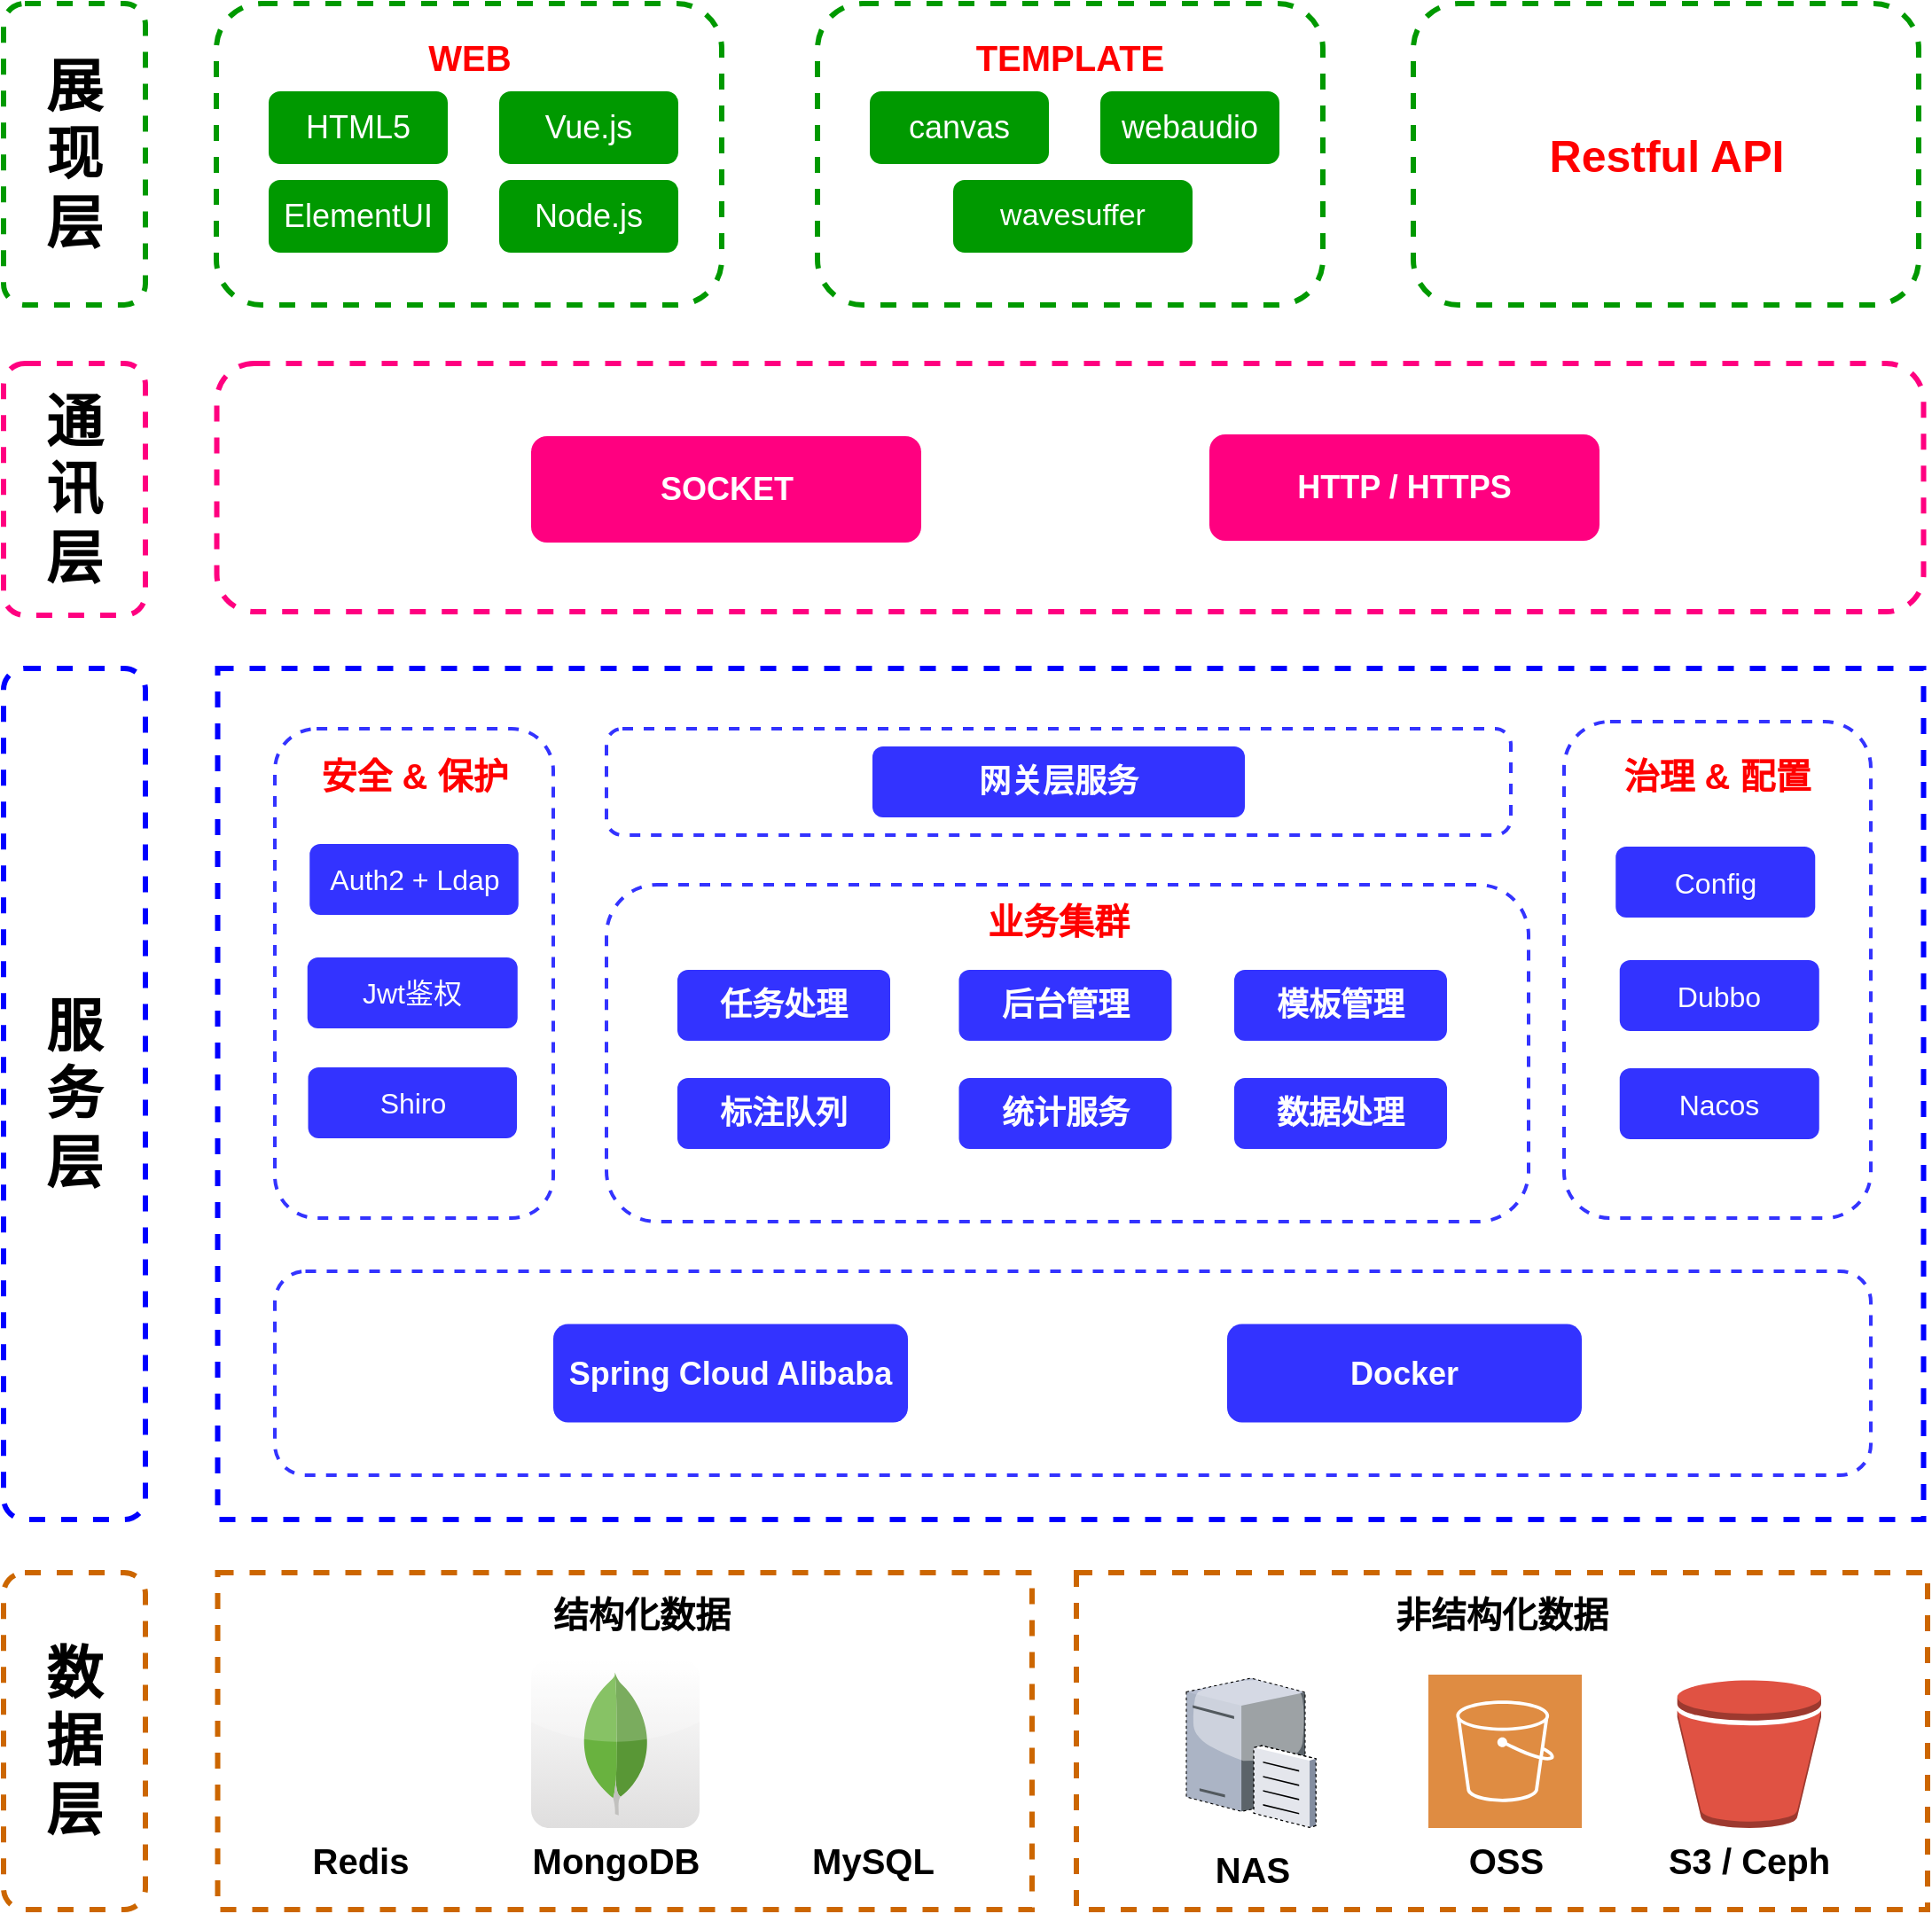 <mxfile version="14.8.4" type="github">
  <diagram id="VWFQYdNJJLXw5zWF9g6I" name="第 1 页">
    <mxGraphModel dx="2595" dy="1448" grid="1" gridSize="10" guides="1" tooltips="1" connect="1" arrows="1" fold="1" page="1" pageScale="1" pageWidth="1169" pageHeight="827" math="0" shadow="0">
      <root>
        <mxCell id="0" />
        <mxCell id="1" parent="0" />
        <mxCell id="H6i_uZdhK5NFNUQ_w81X-4" value="" style="rounded=0;whiteSpace=wrap;fontSize=32;spacing=2;html=1;glass=0;strokeWidth=3;dashed=1;strokeColor=#CC6600;shadow=0;sketch=0;" parent="1" vertex="1">
          <mxGeometry x="647" y="925" width="480" height="190" as="geometry" />
        </mxCell>
        <mxCell id="Kit9_HDKUx18gntkOTAz-4" value="展&lt;br&gt;现&lt;br&gt;层" style="rounded=1;whiteSpace=wrap;html=1;shadow=0;glass=0;dashed=1;labelBackgroundColor=#FFFFFF;sketch=0;strokeWidth=3;fontSize=32;fillColor=none;strokeColor=#009900;fontStyle=1" parent="1" vertex="1">
          <mxGeometry x="42" y="40" width="80" height="170" as="geometry" />
        </mxCell>
        <mxCell id="PtlmvL8tsxnb0MDoWB0_-4" value="" style="rounded=1;whiteSpace=wrap;html=1;fontSize=15;dashed=1;strokeWidth=3;fillColor=none;strokeColor=#009900;" parent="1" vertex="1">
          <mxGeometry x="162" y="40" width="285" height="170" as="geometry" />
        </mxCell>
        <mxCell id="PtlmvL8tsxnb0MDoWB0_-2" value="WEB" style="text;html=1;strokeColor=none;fillColor=none;align=center;verticalAlign=middle;whiteSpace=wrap;rounded=0;fontSize=20;fontStyle=1;fontColor=#FF0000;" parent="1" vertex="1">
          <mxGeometry x="269.5" y="60" width="70" height="20" as="geometry" />
        </mxCell>
        <mxCell id="PtlmvL8tsxnb0MDoWB0_-3" value="HTML5" style="rounded=1;whiteSpace=wrap;html=1;fontSize=18;fillColor=#009900;fontColor=#FFFFFF;strokeColor=#009900;" parent="1" vertex="1">
          <mxGeometry x="192" y="90" width="100" height="40" as="geometry" />
        </mxCell>
        <mxCell id="PtlmvL8tsxnb0MDoWB0_-5" value="Vue.js" style="rounded=1;whiteSpace=wrap;html=1;fontSize=18;fillColor=#009900;fontColor=#FFFFFF;strokeColor=#009900;" parent="1" vertex="1">
          <mxGeometry x="322" y="90" width="100" height="40" as="geometry" />
        </mxCell>
        <mxCell id="PtlmvL8tsxnb0MDoWB0_-6" value="ElementUI" style="rounded=1;whiteSpace=wrap;html=1;fontSize=18;fillColor=#009900;fontColor=#FFFFFF;strokeColor=#009900;" parent="1" vertex="1">
          <mxGeometry x="192" y="140" width="100" height="40" as="geometry" />
        </mxCell>
        <mxCell id="PtlmvL8tsxnb0MDoWB0_-7" value="&lt;span&gt;Node.js&lt;/span&gt;" style="rounded=1;whiteSpace=wrap;html=1;fontSize=18;fillColor=#009900;fontColor=#FFFFFF;strokeColor=#009900;" parent="1" vertex="1">
          <mxGeometry x="322" y="140" width="100" height="40" as="geometry" />
        </mxCell>
        <mxCell id="PtlmvL8tsxnb0MDoWB0_-8" value="" style="rounded=1;whiteSpace=wrap;html=1;fontSize=15;strokeColor=#009900;strokeWidth=3;dashed=1;" parent="1" vertex="1">
          <mxGeometry x="501" y="40" width="285" height="170" as="geometry" />
        </mxCell>
        <mxCell id="PtlmvL8tsxnb0MDoWB0_-9" value="TEMPLATE" style="text;html=1;strokeColor=none;fillColor=none;align=center;verticalAlign=middle;whiteSpace=wrap;rounded=0;fontSize=20;fontStyle=1;fontColor=#FF0000;" parent="1" vertex="1">
          <mxGeometry x="578" y="60" width="131" height="20" as="geometry" />
        </mxCell>
        <mxCell id="PtlmvL8tsxnb0MDoWB0_-10" value="canvas" style="rounded=1;whiteSpace=wrap;html=1;fontSize=18;fillColor=#009900;fontColor=#FFFFFF;strokeColor=#009900;" parent="1" vertex="1">
          <mxGeometry x="531" y="90" width="100" height="40" as="geometry" />
        </mxCell>
        <mxCell id="PtlmvL8tsxnb0MDoWB0_-11" value="webaudio" style="rounded=1;whiteSpace=wrap;html=1;fontSize=18;fillColor=#009900;fontColor=#FFFFFF;strokeColor=#009900;" parent="1" vertex="1">
          <mxGeometry x="661" y="90" width="100" height="40" as="geometry" />
        </mxCell>
        <mxCell id="PtlmvL8tsxnb0MDoWB0_-12" value="wavesuffer" style="rounded=1;whiteSpace=wrap;html=1;fontSize=17;fillColor=#009900;fontColor=#FFFFFF;strokeColor=#009900;" parent="1" vertex="1">
          <mxGeometry x="578" y="140" width="134" height="40" as="geometry" />
        </mxCell>
        <mxCell id="PtlmvL8tsxnb0MDoWB0_-14" value="" style="rounded=1;whiteSpace=wrap;html=1;fontSize=15;strokeWidth=3;dashed=1;fillColor=none;strokeColor=#009900;labelBackgroundColor=#FFFFFF;" parent="1" vertex="1">
          <mxGeometry x="837" y="40" width="285" height="170" as="geometry" />
        </mxCell>
        <mxCell id="PtlmvL8tsxnb0MDoWB0_-15" value="Restful API" style="text;html=1;strokeColor=none;fillColor=none;align=center;verticalAlign=middle;whiteSpace=wrap;rounded=0;fontSize=25;fontStyle=1;fontColor=#FF0000;" parent="1" vertex="1">
          <mxGeometry x="900.75" y="115" width="157.5" height="20" as="geometry" />
        </mxCell>
        <mxCell id="PtlmvL8tsxnb0MDoWB0_-20" value="" style="rounded=1;whiteSpace=wrap;html=1;fontSize=15;dashed=1;strokeWidth=3;strokeColor=#FF0080;" parent="1" vertex="1">
          <mxGeometry x="162.25" y="243" width="962.5" height="140" as="geometry" />
        </mxCell>
        <mxCell id="PtlmvL8tsxnb0MDoWB0_-22" value="SOCKET" style="rounded=1;whiteSpace=wrap;html=1;fontSize=18;fontStyle=1;fillColor=#FF0080;strokeColor=none;fontColor=#FFFFFF;" parent="1" vertex="1">
          <mxGeometry x="339.5" y="284" width="220" height="60" as="geometry" />
        </mxCell>
        <mxCell id="PtlmvL8tsxnb0MDoWB0_-23" value="HTTP / HTTPS" style="rounded=1;whiteSpace=wrap;html=1;fontSize=18;fontStyle=1;fillColor=#FF0080;strokeColor=none;fontColor=#FFFFFF;" parent="1" vertex="1">
          <mxGeometry x="722" y="283" width="220" height="60" as="geometry" />
        </mxCell>
        <mxCell id="PtlmvL8tsxnb0MDoWB0_-27" value="" style="rounded=0;whiteSpace=wrap;fontSize=32;spacing=2;html=1;glass=0;dashed=1;strokeWidth=3;strokeColor=#0000FF;" parent="1" vertex="1">
          <mxGeometry x="162.75" y="415" width="962" height="480" as="geometry" />
        </mxCell>
        <mxCell id="PtlmvL8tsxnb0MDoWB0_-28" value="" style="rounded=1;whiteSpace=wrap;html=1;glass=0;fontSize=32;strokeWidth=2;dashed=1;strokeColor=#3333FF;" parent="1" vertex="1">
          <mxGeometry x="195" y="449" width="157" height="276" as="geometry" />
        </mxCell>
        <mxCell id="PtlmvL8tsxnb0MDoWB0_-29" value="安全 &amp;amp; 保护" style="text;html=1;strokeColor=none;fillColor=none;align=center;verticalAlign=middle;whiteSpace=wrap;rounded=0;fontSize=20;fontStyle=1;fontColor=#FF0000;" parent="1" vertex="1">
          <mxGeometry x="218.5" y="464.5" width="110" height="20" as="geometry" />
        </mxCell>
        <mxCell id="PtlmvL8tsxnb0MDoWB0_-30" value="Auth2 + Ldap" style="rounded=1;whiteSpace=wrap;html=1;fontSize=16;fillColor=#3333FF;strokeColor=none;fontColor=#FFFFFF;" parent="1" vertex="1">
          <mxGeometry x="214.62" y="514" width="117.75" height="40" as="geometry" />
        </mxCell>
        <mxCell id="PtlmvL8tsxnb0MDoWB0_-33" value="" style="rounded=1;whiteSpace=wrap;html=1;glass=0;fontSize=32;strokeWidth=2;dashed=1;strokeColor=#3333FF;" parent="1" vertex="1">
          <mxGeometry x="922" y="445" width="173" height="280" as="geometry" />
        </mxCell>
        <mxCell id="PtlmvL8tsxnb0MDoWB0_-34" value="治理 &amp;amp; 配置" style="text;html=1;strokeColor=none;fillColor=none;align=center;verticalAlign=middle;whiteSpace=wrap;rounded=0;fontSize=20;fontStyle=1;fontColor=#FF0000;" parent="1" vertex="1">
          <mxGeometry x="950" y="464.5" width="117" height="20" as="geometry" />
        </mxCell>
        <mxCell id="PtlmvL8tsxnb0MDoWB0_-35" value="Config" style="rounded=1;whiteSpace=wrap;html=1;fontSize=16;fontColor=#FFFFFF;strokeColor=none;fillColor=#3333FF;" parent="1" vertex="1">
          <mxGeometry x="951.13" y="515.5" width="112.5" height="40" as="geometry" />
        </mxCell>
        <mxCell id="PtlmvL8tsxnb0MDoWB0_-36" value="Dubbo" style="rounded=1;whiteSpace=wrap;html=1;fontSize=16;fontColor=#FFFFFF;strokeColor=none;fillColor=#3333FF;" parent="1" vertex="1">
          <mxGeometry x="953.38" y="579.5" width="112.5" height="40" as="geometry" />
        </mxCell>
        <mxCell id="PtlmvL8tsxnb0MDoWB0_-37" value="Nacos" style="rounded=1;whiteSpace=wrap;html=1;fontSize=16;fontColor=#FFFFFF;strokeColor=none;fillColor=#3333FF;" parent="1" vertex="1">
          <mxGeometry x="953.38" y="640.5" width="112.5" height="40" as="geometry" />
        </mxCell>
        <mxCell id="PtlmvL8tsxnb0MDoWB0_-38" value="Jwt鉴权" style="rounded=1;whiteSpace=wrap;html=1;fontSize=16;fillColor=#3333FF;strokeColor=none;fontColor=#FFFFFF;" parent="1" vertex="1">
          <mxGeometry x="213.37" y="578" width="118.5" height="40" as="geometry" />
        </mxCell>
        <mxCell id="PtlmvL8tsxnb0MDoWB0_-39" value="Shiro" style="rounded=1;whiteSpace=wrap;html=1;fontSize=16;fillColor=#3333FF;strokeColor=none;fontColor=#FFFFFF;" parent="1" vertex="1">
          <mxGeometry x="213.75" y="640" width="117.75" height="40" as="geometry" />
        </mxCell>
        <mxCell id="PtlmvL8tsxnb0MDoWB0_-40" value="" style="rounded=1;whiteSpace=wrap;html=1;glass=0;fontSize=32;strokeWidth=2;dashed=1;strokeColor=#3333FF;" parent="1" vertex="1">
          <mxGeometry x="382" y="449" width="510" height="60" as="geometry" />
        </mxCell>
        <mxCell id="PtlmvL8tsxnb0MDoWB0_-41" value="网关层服务" style="rounded=1;whiteSpace=wrap;html=1;fontSize=18;fillColor=#3333FF;strokeColor=none;fontStyle=1;fontColor=#FFFFFF;" parent="1" vertex="1">
          <mxGeometry x="532" y="459" width="210" height="40" as="geometry" />
        </mxCell>
        <mxCell id="PtlmvL8tsxnb0MDoWB0_-43" value="" style="rounded=1;whiteSpace=wrap;html=1;glass=0;fontSize=32;strokeWidth=2;dashed=1;strokeColor=#3333FF;" parent="1" vertex="1">
          <mxGeometry x="382" y="537" width="520" height="190" as="geometry" />
        </mxCell>
        <mxCell id="PtlmvL8tsxnb0MDoWB0_-44" value="业务集群" style="text;html=1;strokeColor=none;fillColor=none;align=center;verticalAlign=middle;whiteSpace=wrap;rounded=0;fontSize=20;fontStyle=1;fontColor=#FF0000;" parent="1" vertex="1">
          <mxGeometry x="592" y="547" width="90" height="20" as="geometry" />
        </mxCell>
        <mxCell id="PtlmvL8tsxnb0MDoWB0_-45" value="任务处理" style="rounded=1;whiteSpace=wrap;html=1;fontSize=18;fillColor=#3333FF;strokeColor=none;fontStyle=1;fontColor=#FFFFFF;" parent="1" vertex="1">
          <mxGeometry x="422" y="585" width="120" height="40" as="geometry" />
        </mxCell>
        <mxCell id="PtlmvL8tsxnb0MDoWB0_-46" value="后台管理" style="rounded=1;whiteSpace=wrap;html=1;fontSize=18;fillColor=#3333FF;strokeColor=none;fontStyle=1;fontColor=#FFFFFF;" parent="1" vertex="1">
          <mxGeometry x="580.75" y="585" width="120" height="40" as="geometry" />
        </mxCell>
        <mxCell id="PtlmvL8tsxnb0MDoWB0_-47" value="模板管理" style="rounded=1;whiteSpace=wrap;html=1;fontSize=18;fillColor=#3333FF;strokeColor=none;fontStyle=1;fontColor=#FFFFFF;" parent="1" vertex="1">
          <mxGeometry x="736" y="585" width="120" height="40" as="geometry" />
        </mxCell>
        <mxCell id="PtlmvL8tsxnb0MDoWB0_-48" value="标注队列" style="rounded=1;whiteSpace=wrap;html=1;fontSize=18;strokeColor=none;fillColor=#3333FF;fontStyle=1;fontColor=#FFFFFF;" parent="1" vertex="1">
          <mxGeometry x="422" y="646" width="120" height="40" as="geometry" />
        </mxCell>
        <mxCell id="PtlmvL8tsxnb0MDoWB0_-49" value="统计服务" style="rounded=1;whiteSpace=wrap;html=1;fontSize=18;fillColor=#3333FF;strokeColor=none;fontStyle=1;fontColor=#FFFFFF;" parent="1" vertex="1">
          <mxGeometry x="580.75" y="646" width="120" height="40" as="geometry" />
        </mxCell>
        <mxCell id="PtlmvL8tsxnb0MDoWB0_-50" value="数据处理" style="rounded=1;whiteSpace=wrap;html=1;fontSize=18;fillColor=#3333FF;strokeColor=none;fontStyle=1;fontColor=#FFFFFF;" parent="1" vertex="1">
          <mxGeometry x="736" y="646" width="120" height="40" as="geometry" />
        </mxCell>
        <mxCell id="PtlmvL8tsxnb0MDoWB0_-56" value="" style="rounded=1;whiteSpace=wrap;html=1;glass=0;fontSize=32;strokeWidth=2;dashed=1;strokeColor=#3333FF;" parent="1" vertex="1">
          <mxGeometry x="195" y="755" width="900" height="115" as="geometry" />
        </mxCell>
        <mxCell id="PtlmvL8tsxnb0MDoWB0_-61" value="Spring Cloud Alibaba" style="rounded=1;whiteSpace=wrap;html=1;fontSize=18;fillColor=#3333FF;strokeColor=none;fontStyle=1;fontColor=#FFFFFF;" parent="1" vertex="1">
          <mxGeometry x="352" y="784.75" width="200" height="55.5" as="geometry" />
        </mxCell>
        <mxCell id="PtlmvL8tsxnb0MDoWB0_-63" value="Docker" style="rounded=1;whiteSpace=wrap;html=1;fontSize=18;fontColor=#FFFFFF;fontStyle=1;strokeColor=none;fillColor=#3333FF;" parent="1" vertex="1">
          <mxGeometry x="732" y="784.75" width="200" height="55.5" as="geometry" />
        </mxCell>
        <mxCell id="PtlmvL8tsxnb0MDoWB0_-66" value="" style="rounded=0;whiteSpace=wrap;fontSize=32;spacing=2;html=1;glass=0;strokeWidth=3;dashed=1;strokeColor=#CC6600;shadow=0;sketch=0;" parent="1" vertex="1">
          <mxGeometry x="162.75" y="925" width="459.25" height="190" as="geometry" />
        </mxCell>
        <mxCell id="PtlmvL8tsxnb0MDoWB0_-67" value="Redis" style="shape=image;html=1;verticalAlign=top;verticalLabelPosition=bottom;labelBackgroundColor=#ffffff;imageAspect=0;aspect=fixed;image=https://cdn4.iconfinder.com/data/icons/redis-2/1451/Untitled-2-128.png;rounded=0;glass=0;fontSize=20;fontStyle=1" parent="1" vertex="1">
          <mxGeometry x="195" y="974" width="95" height="95" as="geometry" />
        </mxCell>
        <mxCell id="PtlmvL8tsxnb0MDoWB0_-68" value="MongoDB" style="dashed=0;outlineConnect=0;html=1;align=center;labelPosition=center;verticalLabelPosition=bottom;verticalAlign=top;shape=mxgraph.webicons.mongodb;gradientColor=#DFDEDE;rounded=0;glass=0;fontSize=20;fontStyle=1" parent="1" vertex="1">
          <mxGeometry x="339.5" y="974" width="95" height="95" as="geometry" />
        </mxCell>
        <mxCell id="PtlmvL8tsxnb0MDoWB0_-69" value="&lt;font style=&quot;font-size: 20px&quot;&gt;&lt;b&gt;MySQL&lt;/b&gt;&lt;/font&gt;" style="shape=image;html=1;verticalAlign=top;verticalLabelPosition=bottom;labelBackgroundColor=#ffffff;imageAspect=0;aspect=fixed;image=https://cdn4.iconfinder.com/data/icons/logos-3/181/MySQL-128.png;rounded=0;glass=0;fontSize=15;" parent="1" vertex="1">
          <mxGeometry x="484" y="974" width="95" height="95" as="geometry" />
        </mxCell>
        <mxCell id="Kit9_HDKUx18gntkOTAz-5" value="通&lt;br&gt;讯&lt;br&gt;层" style="rounded=1;whiteSpace=wrap;html=1;shadow=0;glass=0;dashed=1;labelBackgroundColor=#FFFFFF;sketch=0;strokeWidth=3;fontSize=32;fillColor=none;fontStyle=1;strokeColor=#FF0080;" parent="1" vertex="1">
          <mxGeometry x="42" y="243" width="80" height="142" as="geometry" />
        </mxCell>
        <mxCell id="Kit9_HDKUx18gntkOTAz-6" value="服&lt;br&gt;务&lt;br&gt;层" style="rounded=1;whiteSpace=wrap;html=1;shadow=0;glass=0;dashed=1;labelBackgroundColor=#FFFFFF;sketch=0;strokeWidth=3;fontSize=32;fillColor=none;fontStyle=1;strokeColor=#0000FF;" parent="1" vertex="1">
          <mxGeometry x="42" y="415" width="80" height="480" as="geometry" />
        </mxCell>
        <mxCell id="Kit9_HDKUx18gntkOTAz-7" value="数&lt;br&gt;据&lt;br&gt;层" style="rounded=1;whiteSpace=wrap;html=1;shadow=0;glass=0;dashed=1;labelBackgroundColor=#FFFFFF;sketch=0;strokeWidth=3;fontSize=32;fillColor=none;fontStyle=1;strokeColor=#CC6600;" parent="1" vertex="1">
          <mxGeometry x="42" y="925" width="80" height="190" as="geometry" />
        </mxCell>
        <mxCell id="H6i_uZdhK5NFNUQ_w81X-7" value="&lt;font style=&quot;font-size: 20px&quot;&gt;&lt;b&gt;OSS&lt;/b&gt;&lt;/font&gt;" style="pointerEvents=1;shadow=0;dashed=0;html=1;strokeColor=none;fillColor=#DF8C42;labelPosition=center;verticalLabelPosition=bottom;verticalAlign=top;align=center;outlineConnect=0;shape=mxgraph.veeam2.aws_s3;sketch=0;" parent="1" vertex="1">
          <mxGeometry x="845.5" y="982.5" width="86.5" height="86.5" as="geometry" />
        </mxCell>
        <mxCell id="H6i_uZdhK5NFNUQ_w81X-15" value="结构化数据" style="text;html=1;strokeColor=none;fillColor=none;align=center;verticalAlign=middle;whiteSpace=wrap;rounded=0;fontSize=20;fontStyle=1;" parent="1" vertex="1">
          <mxGeometry x="332.37" y="937.5" width="139.63" height="20" as="geometry" />
        </mxCell>
        <mxCell id="H6i_uZdhK5NFNUQ_w81X-16" value="非结构化数据" style="text;html=1;strokeColor=none;fillColor=none;align=center;verticalAlign=middle;whiteSpace=wrap;rounded=0;fontSize=20;fontStyle=1;" parent="1" vertex="1">
          <mxGeometry x="817.19" y="937.5" width="139.63" height="20" as="geometry" />
        </mxCell>
        <mxCell id="4d3f4tQ3u5p5lTNsajez-1" value="&lt;b&gt;&lt;font style=&quot;font-size: 20px&quot;&gt;NAS&lt;/font&gt;&lt;/b&gt;" style="verticalLabelPosition=bottom;html=1;verticalAlign=top;strokeColor=none;align=center;outlineConnect=0;shape=mxgraph.citrix.file_server;dashed=1;labelBackgroundColor=none;fillColor=#CCFFE6;fontSize=25;" parent="1" vertex="1">
          <mxGeometry x="709.0" y="982.5" width="73" height="86" as="geometry" />
        </mxCell>
        <mxCell id="4d3f4tQ3u5p5lTNsajez-3" value="&lt;b&gt;&lt;font style=&quot;font-size: 20px&quot;&gt;S3 / Ceph&lt;/font&gt;&lt;/b&gt;" style="outlineConnect=0;dashed=0;verticalLabelPosition=bottom;verticalAlign=top;align=center;html=1;shape=mxgraph.aws3.bucket;fillColor=#E05243;gradientColor=none;" parent="1" vertex="1">
          <mxGeometry x="985.88" y="985.5" width="81.12" height="83.5" as="geometry" />
        </mxCell>
      </root>
    </mxGraphModel>
  </diagram>
</mxfile>
